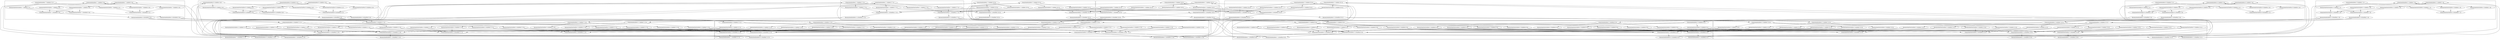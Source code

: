 digraph G {
  "(ConsistentIn(InPort 1 1)(InPort 17 1))";
  "(ConsistentIn(InPort 1 1)(InPort 18 1))";
  "(ConsistentIn(InPort 1 2)(InPort 17 2))";
  "(ConsistentIn(InPort 1 2)(InPort 19 2))";
  "(ConsistentIn(InPort 2 1)(InPort 19 1))";
  "(ConsistentIn(InPort 2 1)(InPort 20 1))";
  "(ConsistentIn(InPort 2 2)(InPort 18 2))";
  "(ConsistentIn(InPort 2 2)(InPort 20 2))";
  "(ConsistentIn(InPort 3 1)(InPort 9 3))";
  "(ConsistentIn(InPort 3 1)(InPort 9 4))";
  "(ConsistentIn(InPort 3 2)(InPort 10 3))";
  "(ConsistentIn(InPort 3 2)(InPort 10 4))";
  "(ConsistentIn(InPort 3 3)(InPort 9 1))";
  "(ConsistentIn(InPort 3 3)(InPort 10 1))";
  "(ConsistentIn(InPort 3 4)(InPort 9 2))";
  "(ConsistentIn(InPort 3 4)(InPort 10 2))";
  "(ConsistentIn(InPort 4 1)(InPort 11 3))";
  "(ConsistentIn(InPort 4 1)(InPort 11 4))";
  "(ConsistentIn(InPort 4 2)(InPort 12 3))";
  "(ConsistentIn(InPort 4 2)(InPort 12 4))";
  "(ConsistentIn(InPort 4 3)(InPort 11 1))";
  "(ConsistentIn(InPort 4 3)(InPort 12 1))";
  "(ConsistentIn(InPort 4 4)(InPort 11 2))";
  "(ConsistentIn(InPort 4 4)(InPort 12 2))";
  "(ConsistentIn(InPort 5 1)(InPort 1 3))";
  "(ConsistentIn(InPort 5 1)(InPort 1 4))";
  "(ConsistentIn(InPort 5 3)(InPort 1 1))";
  "(ConsistentIn(InPort 6 1)(InPort 2 3))";
  "(ConsistentIn(InPort 6 1)(InPort 2 4))";
  "(ConsistentIn(InPort 6 3)(InPort 2 1))";
  "(ConsistentIn(InPort 7 1)(InPort 3 3))";
  "(ConsistentIn(InPort 7 1)(InPort 3 4))";
  "(ConsistentIn(InPort 7 3)(InPort 3 1))";
  "(ConsistentIn(InPort 8 1)(InPort 4 3))";
  "(ConsistentIn(InPort 8 1)(InPort 4 4))";
  "(ConsistentIn(InPort 8 3)(InPort 4 1))";
  "(InconsistentOut(OutPort 1 1)(InPort 17 1))";
  "(InconsistentOut(OutPort 1 1)(InPort 17 2))";
  "(InconsistentOut(OutPort 1 1)(InPort 18 1))";
  "(InconsistentOut(OutPort 1 1)(InPort 19 2))";
  "(InconsistentOut(OutPort 1 2)(InPort 17 1))";
  "(InconsistentOut(OutPort 1 2)(InPort 17 2))";
  "(InconsistentOut(OutPort 1 2)(InPort 18 1))";
  "(InconsistentOut(OutPort 1 2)(InPort 19 2))";
  "(InconsistentOut(OutPort 2 1)(InPort 18 2))";
  "(InconsistentOut(OutPort 2 1)(InPort 19 1))";
  "(InconsistentOut(OutPort 2 1)(InPort 20 1))";
  "(InconsistentOut(OutPort 2 1)(InPort 20 2))";
  "(InconsistentOut(OutPort 2 2)(InPort 18 2))";
  "(InconsistentOut(OutPort 2 2)(InPort 19 1))";
  "(InconsistentOut(OutPort 2 2)(InPort 20 1))";
  "(InconsistentOut(OutPort 2 2)(InPort 20 2))";
  "(InconsistentOut(OutPort 3 1)(InPort 9 1))";
  "(InconsistentOut(OutPort 3 1)(InPort 9 2))";
  "(InconsistentOut(OutPort 3 1)(InPort 9 3))";
  "(InconsistentOut(OutPort 3 1)(InPort 9 4))";
  "(InconsistentOut(OutPort 3 1)(InPort 10 1))";
  "(InconsistentOut(OutPort 3 1)(InPort 10 2))";
  "(InconsistentOut(OutPort 3 1)(InPort 10 3))";
  "(InconsistentOut(OutPort 3 1)(InPort 10 4))";
  "(InconsistentOut(OutPort 3 2)(InPort 9 1))";
  "(InconsistentOut(OutPort 3 2)(InPort 9 2))";
  "(InconsistentOut(OutPort 3 2)(InPort 9 3))";
  "(InconsistentOut(OutPort 3 2)(InPort 9 4))";
  "(InconsistentOut(OutPort 3 2)(InPort 10 1))";
  "(InconsistentOut(OutPort 3 2)(InPort 10 2))";
  "(InconsistentOut(OutPort 3 2)(InPort 10 3))";
  "(InconsistentOut(OutPort 3 2)(InPort 10 4))";
  "(InconsistentOut(OutPort 3 3)(InPort 9 1))";
  "(InconsistentOut(OutPort 3 3)(InPort 9 2))";
  "(InconsistentOut(OutPort 3 3)(InPort 9 3))";
  "(InconsistentOut(OutPort 3 3)(InPort 9 4))";
  "(InconsistentOut(OutPort 3 3)(InPort 10 1))";
  "(InconsistentOut(OutPort 3 3)(InPort 10 2))";
  "(InconsistentOut(OutPort 3 3)(InPort 10 3))";
  "(InconsistentOut(OutPort 3 3)(InPort 10 4))";
  "(InconsistentOut(OutPort 3 4)(InPort 9 1))";
  "(InconsistentOut(OutPort 3 4)(InPort 9 2))";
  "(InconsistentOut(OutPort 3 4)(InPort 9 3))";
  "(InconsistentOut(OutPort 3 4)(InPort 9 4))";
  "(InconsistentOut(OutPort 3 4)(InPort 10 1))";
  "(InconsistentOut(OutPort 3 4)(InPort 10 2))";
  "(InconsistentOut(OutPort 3 4)(InPort 10 3))";
  "(InconsistentOut(OutPort 3 4)(InPort 10 4))";
  "(InconsistentOut(OutPort 4 1)(InPort 11 1))";
  "(InconsistentOut(OutPort 4 1)(InPort 11 2))";
  "(InconsistentOut(OutPort 4 1)(InPort 11 3))";
  "(InconsistentOut(OutPort 4 1)(InPort 11 4))";
  "(InconsistentOut(OutPort 4 1)(InPort 12 1))";
  "(InconsistentOut(OutPort 4 1)(InPort 12 2))";
  "(InconsistentOut(OutPort 4 1)(InPort 12 3))";
  "(InconsistentOut(OutPort 4 1)(InPort 12 4))";
  "(InconsistentOut(OutPort 4 2)(InPort 11 1))";
  "(InconsistentOut(OutPort 4 2)(InPort 11 2))";
  "(InconsistentOut(OutPort 4 2)(InPort 11 3))";
  "(InconsistentOut(OutPort 4 2)(InPort 11 4))";
  "(InconsistentOut(OutPort 4 2)(InPort 12 1))";
  "(InconsistentOut(OutPort 4 2)(InPort 12 2))";
  "(InconsistentOut(OutPort 4 2)(InPort 12 3))";
  "(InconsistentOut(OutPort 4 2)(InPort 12 4))";
  "(InconsistentOut(OutPort 4 3)(InPort 11 1))";
  "(InconsistentOut(OutPort 4 3)(InPort 11 2))";
  "(InconsistentOut(OutPort 4 3)(InPort 11 3))";
  "(InconsistentOut(OutPort 4 3)(InPort 11 4))";
  "(InconsistentOut(OutPort 4 3)(InPort 12 1))";
  "(InconsistentOut(OutPort 4 3)(InPort 12 2))";
  "(InconsistentOut(OutPort 4 3)(InPort 12 3))";
  "(InconsistentOut(OutPort 4 3)(InPort 12 4))";
  "(InconsistentOut(OutPort 4 4)(InPort 11 1))";
  "(InconsistentOut(OutPort 4 4)(InPort 11 2))";
  "(InconsistentOut(OutPort 4 4)(InPort 11 3))";
  "(InconsistentOut(OutPort 4 4)(InPort 11 4))";
  "(InconsistentOut(OutPort 4 4)(InPort 12 1))";
  "(InconsistentOut(OutPort 4 4)(InPort 12 2))";
  "(InconsistentOut(OutPort 4 4)(InPort 12 3))";
  "(InconsistentOut(OutPort 4 4)(InPort 12 4))";
  "(InconsistentOut(OutPort 5 1)(InPort 1 1))";
  "(InconsistentOut(OutPort 5 1)(InPort 1 3))";
  "(InconsistentOut(OutPort 5 1)(InPort 1 4))";
  "(InconsistentOut(OutPort 5 3)(InPort 1 1))";
  "(InconsistentOut(OutPort 5 3)(InPort 1 3))";
  "(InconsistentOut(OutPort 5 3)(InPort 1 4))";
  "(InconsistentOut(OutPort 6 1)(InPort 2 1))";
  "(InconsistentOut(OutPort 6 1)(InPort 2 3))";
  "(InconsistentOut(OutPort 6 1)(InPort 2 4))";
  "(InconsistentOut(OutPort 6 3)(InPort 2 1))";
  "(InconsistentOut(OutPort 6 3)(InPort 2 3))";
  "(InconsistentOut(OutPort 6 3)(InPort 2 4))";
  "(InconsistentOut(OutPort 7 1)(InPort 3 1))";
  "(InconsistentOut(OutPort 7 1)(InPort 3 3))";
  "(InconsistentOut(OutPort 7 1)(InPort 3 4))";
  "(InconsistentOut(OutPort 7 3)(InPort 3 1))";
  "(InconsistentOut(OutPort 7 3)(InPort 3 3))";
  "(InconsistentOut(OutPort 7 3)(InPort 3 4))";
  "(InconsistentOut(OutPort 8 1)(InPort 4 1))";
  "(InconsistentOut(OutPort 8 1)(InPort 4 3))";
  "(InconsistentOut(OutPort 8 1)(InPort 4 4))";
  "(InconsistentOut(OutPort 8 3)(InPort 4 1))";
  "(InconsistentOut(OutPort 8 3)(InPort 4 3))";
  "(InconsistentOut(OutPort 8 3)(InPort 4 4))";
  "(ConsistentOut(OutPort 1 1)(OutPort 17 1))";
  "(ConsistentOut(OutPort 1 1)(OutPort 18 1))";
  "(ConsistentOut(OutPort 1 2)(OutPort 17 2))";
  "(ConsistentOut(OutPort 1 2)(OutPort 19 2))";
  "(ConsistentOut(OutPort 2 1)(OutPort 19 1))";
  "(ConsistentOut(OutPort 2 1)(OutPort 20 1))";
  "(ConsistentOut(OutPort 2 2)(OutPort 18 2))";
  "(ConsistentOut(OutPort 2 2)(OutPort 20 2))";
  "(ConsistentOut(OutPort 3 1)(OutPort 9 3))";
  "(ConsistentOut(OutPort 3 1)(OutPort 9 4))";
  "(ConsistentOut(OutPort 3 2)(OutPort 10 3))";
  "(ConsistentOut(OutPort 3 2)(OutPort 10 4))";
  "(ConsistentOut(OutPort 3 3)(OutPort 9 1))";
  "(ConsistentOut(OutPort 3 3)(OutPort 10 1))";
  "(ConsistentOut(OutPort 3 4)(OutPort 9 2))";
  "(ConsistentOut(OutPort 3 4)(OutPort 10 2))";
  "(ConsistentOut(OutPort 4 1)(OutPort 11 3))";
  "(ConsistentOut(OutPort 4 1)(OutPort 11 4))";
  "(ConsistentOut(OutPort 4 2)(OutPort 12 3))";
  "(ConsistentOut(OutPort 4 2)(OutPort 12 4))";
  "(ConsistentOut(OutPort 4 3)(OutPort 11 1))";
  "(ConsistentOut(OutPort 4 3)(OutPort 12 1))";
  "(ConsistentOut(OutPort 4 4)(OutPort 11 2))";
  "(ConsistentOut(OutPort 4 4)(OutPort 12 2))";
  "(ConsistentOut(OutPort 5 1)(OutPort 1 3))";
  "(ConsistentOut(OutPort 5 1)(OutPort 1 4))";
  "(ConsistentOut(OutPort 5 3)(OutPort 1 1))";
  "(ConsistentOut(OutPort 6 1)(OutPort 2 3))";
  "(ConsistentOut(OutPort 6 1)(OutPort 2 4))";
  "(ConsistentOut(OutPort 6 3)(OutPort 2 1))";
  "(ConsistentOut(OutPort 7 1)(OutPort 3 3))";
  "(ConsistentOut(OutPort 7 1)(OutPort 3 4))";
  "(ConsistentOut(OutPort 7 3)(OutPort 3 1))";
  "(ConsistentOut(OutPort 8 1)(OutPort 4 3))";
  "(ConsistentOut(OutPort 8 1)(OutPort 4 4))";
  "(ConsistentOut(OutPort 8 3)(OutPort 4 1))";
  "(InconsistentIn(InPort 1 1)(OutPort 9 3))";
  "(InconsistentIn(InPort 1 1)(OutPort 9 4))";
  "(InconsistentIn(InPort 1 2)(OutPort 11 3))";
  "(InconsistentIn(InPort 1 2)(OutPort 11 4))";
  "(InconsistentIn(InPort 2 1)(OutPort 10 3))";
  "(InconsistentIn(InPort 2 1)(OutPort 10 4))";
  "(InconsistentIn(InPort 2 2)(OutPort 12 3))";
  "(InconsistentIn(InPort 2 2)(OutPort 12 4))";
  "(InconsistentIn(InPort 3 1)(OutPort 17 1))";
  "(InconsistentIn(InPort 3 1)(OutPort 18 1))";
  "(InconsistentIn(InPort 3 2)(OutPort 19 1))";
  "(InconsistentIn(InPort 3 2)(OutPort 20 1))";
  "(InconsistentIn(InPort 3 3)(OutPort 1 3))";
  "(InconsistentIn(InPort 3 3)(OutPort 1 4))";
  "(InconsistentIn(InPort 3 4)(OutPort 2 3))";
  "(InconsistentIn(InPort 3 4)(OutPort 2 4))";
  "(InconsistentIn(InPort 4 1)(OutPort 17 2))";
  "(InconsistentIn(InPort 4 1)(OutPort 19 2))";
  "(InconsistentIn(InPort 4 2)(OutPort 18 2))";
  "(InconsistentIn(InPort 4 2)(OutPort 20 2))";
  "(InconsistentIn(InPort 4 3)(OutPort 3 3))";
  "(InconsistentIn(InPort 4 3)(OutPort 3 4))";
  "(InconsistentIn(InPort 4 4)(OutPort 4 3))";
  "(InconsistentIn(InPort 4 4)(OutPort 4 4))";
  "(InconsistentIn(InPort 5 1)(OutPort 9 1))";
  "(InconsistentIn(InPort 5 1)(OutPort 10 1))";
  "(InconsistentIn(InPort 6 1)(OutPort 9 2))";
  "(InconsistentIn(InPort 6 1)(OutPort 10 2))";
  "(InconsistentIn(InPort 7 1)(OutPort 11 1))";
  "(InconsistentIn(InPort 7 1)(OutPort 12 1))";
  "(InconsistentIn(InPort 8 1)(OutPort 11 2))";
  "(InconsistentIn(InPort 8 1)(OutPort 12 2))";
  
  subgraph cluster_1 { "(InconsistentIn(InPort 3 3)(OutPort 1 4))";"(InconsistentIn(InPort 3 3)(OutPort 1 3))";"(ConsistentOut(OutPort 5 3)(OutPort 1 1))";"(ConsistentOut(OutPort 5 1)(OutPort 1 4))";"(ConsistentOut(OutPort 5 1)(OutPort 1 3))";"(InconsistentOut(OutPort 5 3)(InPort 1 4))";"(InconsistentOut(OutPort 5 3)(InPort 1 3))";"(InconsistentOut(OutPort 5 3)(InPort 1 1))";"(InconsistentOut(OutPort 5 1)(InPort 1 4))";"(InconsistentOut(OutPort 5 1)(InPort 1 3))";"(InconsistentOut(OutPort 5 1)(InPort 1 1))";"(ConsistentIn(InPort 5 3)(InPort 1 1))";"(ConsistentIn(InPort 5 1)(InPort 1 4))";"(ConsistentIn(InPort 5 1)(InPort 1 3))";
     };
  subgraph cluster_10 { "(InconsistentIn(InPort 6 1)(OutPort 10 2))";"(InconsistentIn(InPort 5 1)(OutPort 10 1))";"(InconsistentIn(InPort 2 1)(OutPort 10 4))";"(InconsistentIn(InPort 2 1)(OutPort 10 3))";"(ConsistentOut(OutPort 3 4)(OutPort 10 2))";"(ConsistentOut(OutPort 3 3)(OutPort 10 1))";"(ConsistentOut(OutPort 3 2)(OutPort 10 4))";"(ConsistentOut(OutPort 3 2)(OutPort 10 3))";"(InconsistentOut(OutPort 3 4)(InPort 10 4))";"(InconsistentOut(OutPort 3 4)(InPort 10 3))";"(InconsistentOut(OutPort 3 4)(InPort 10 2))";"(InconsistentOut(OutPort 3 4)(InPort 10 1))";"(InconsistentOut(OutPort 3 3)(InPort 10 4))";"(InconsistentOut(OutPort 3 3)(InPort 10 3))";"(InconsistentOut(OutPort 3 3)(InPort 10 2))";"(InconsistentOut(OutPort 3 3)(InPort 10 1))";"(InconsistentOut(OutPort 3 2)(InPort 10 4))";"(InconsistentOut(OutPort 3 2)(InPort 10 3))";"(InconsistentOut(OutPort 3 2)(InPort 10 2))";"(InconsistentOut(OutPort 3 2)(InPort 10 1))";"(InconsistentOut(OutPort 3 1)(InPort 10 4))";"(InconsistentOut(OutPort 3 1)(InPort 10 3))";"(InconsistentOut(OutPort 3 1)(InPort 10 2))";"(InconsistentOut(OutPort 3 1)(InPort 10 1))";"(ConsistentIn(InPort 3 4)(InPort 10 2))";"(ConsistentIn(InPort 3 3)(InPort 10 1))";"(ConsistentIn(InPort 3 2)(InPort 10 4))";"(ConsistentIn(InPort 3 2)(InPort 10 3))";
     };
  subgraph cluster_11 { "(InconsistentIn(InPort 8 1)(OutPort 11 2))";"(InconsistentIn(InPort 7 1)(OutPort 11 1))";"(InconsistentIn(InPort 1 2)(OutPort 11 4))";"(InconsistentIn(InPort 1 2)(OutPort 11 3))";"(ConsistentOut(OutPort 4 4)(OutPort 11 2))";"(ConsistentOut(OutPort 4 3)(OutPort 11 1))";"(ConsistentOut(OutPort 4 1)(OutPort 11 4))";"(ConsistentOut(OutPort 4 1)(OutPort 11 3))";"(InconsistentOut(OutPort 4 4)(InPort 11 4))";"(InconsistentOut(OutPort 4 4)(InPort 11 3))";"(InconsistentOut(OutPort 4 4)(InPort 11 2))";"(InconsistentOut(OutPort 4 4)(InPort 11 1))";"(InconsistentOut(OutPort 4 3)(InPort 11 4))";"(InconsistentOut(OutPort 4 3)(InPort 11 3))";"(InconsistentOut(OutPort 4 3)(InPort 11 2))";"(InconsistentOut(OutPort 4 3)(InPort 11 1))";"(InconsistentOut(OutPort 4 2)(InPort 11 4))";"(InconsistentOut(OutPort 4 2)(InPort 11 3))";"(InconsistentOut(OutPort 4 2)(InPort 11 2))";"(InconsistentOut(OutPort 4 2)(InPort 11 1))";"(InconsistentOut(OutPort 4 1)(InPort 11 4))";"(InconsistentOut(OutPort 4 1)(InPort 11 3))";"(InconsistentOut(OutPort 4 1)(InPort 11 2))";"(InconsistentOut(OutPort 4 1)(InPort 11 1))";"(ConsistentIn(InPort 4 4)(InPort 11 2))";"(ConsistentIn(InPort 4 3)(InPort 11 1))";"(ConsistentIn(InPort 4 1)(InPort 11 4))";"(ConsistentIn(InPort 4 1)(InPort 11 3))";
     };
  subgraph cluster_12 { "(InconsistentIn(InPort 8 1)(OutPort 12 2))";"(InconsistentIn(InPort 7 1)(OutPort 12 1))";"(InconsistentIn(InPort 2 2)(OutPort 12 4))";"(InconsistentIn(InPort 2 2)(OutPort 12 3))";"(ConsistentOut(OutPort 4 4)(OutPort 12 2))";"(ConsistentOut(OutPort 4 3)(OutPort 12 1))";"(ConsistentOut(OutPort 4 2)(OutPort 12 4))";"(ConsistentOut(OutPort 4 2)(OutPort 12 3))";"(InconsistentOut(OutPort 4 4)(InPort 12 4))";"(InconsistentOut(OutPort 4 4)(InPort 12 3))";"(InconsistentOut(OutPort 4 4)(InPort 12 2))";"(InconsistentOut(OutPort 4 4)(InPort 12 1))";"(InconsistentOut(OutPort 4 3)(InPort 12 4))";"(InconsistentOut(OutPort 4 3)(InPort 12 3))";"(InconsistentOut(OutPort 4 3)(InPort 12 2))";"(InconsistentOut(OutPort 4 3)(InPort 12 1))";"(InconsistentOut(OutPort 4 2)(InPort 12 4))";"(InconsistentOut(OutPort 4 2)(InPort 12 3))";"(InconsistentOut(OutPort 4 2)(InPort 12 2))";"(InconsistentOut(OutPort 4 2)(InPort 12 1))";"(InconsistentOut(OutPort 4 1)(InPort 12 4))";"(InconsistentOut(OutPort 4 1)(InPort 12 3))";"(InconsistentOut(OutPort 4 1)(InPort 12 2))";"(InconsistentOut(OutPort 4 1)(InPort 12 1))";"(ConsistentIn(InPort 4 4)(InPort 12 2))";"(ConsistentIn(InPort 4 3)(InPort 12 1))";"(ConsistentIn(InPort 4 2)(InPort 12 4))";"(ConsistentIn(InPort 4 2)(InPort 12 3))";
     };
  subgraph cluster_17 { "(InconsistentIn(InPort 4 1)(OutPort 17 2))";"(InconsistentIn(InPort 3 1)(OutPort 17 1))";"(ConsistentOut(OutPort 1 2)(OutPort 17 2))";"(ConsistentOut(OutPort 1 1)(OutPort 17 1))";"(InconsistentOut(OutPort 1 2)(InPort 17 2))";"(InconsistentOut(OutPort 1 2)(InPort 17 1))";"(InconsistentOut(OutPort 1 1)(InPort 17 2))";"(InconsistentOut(OutPort 1 1)(InPort 17 1))";"(ConsistentIn(InPort 1 2)(InPort 17 2))";"(ConsistentIn(InPort 1 1)(InPort 17 1))";
     };
  subgraph cluster_18 { "(InconsistentIn(InPort 4 2)(OutPort 18 2))";"(InconsistentIn(InPort 3 1)(OutPort 18 1))";"(ConsistentOut(OutPort 2 2)(OutPort 18 2))";"(ConsistentOut(OutPort 1 1)(OutPort 18 1))";"(InconsistentOut(OutPort 2 2)(InPort 18 2))";"(InconsistentOut(OutPort 2 1)(InPort 18 2))";"(InconsistentOut(OutPort 1 2)(InPort 18 1))";"(InconsistentOut(OutPort 1 1)(InPort 18 1))";"(ConsistentIn(InPort 2 2)(InPort 18 2))";"(ConsistentIn(InPort 1 1)(InPort 18 1))";
     };
  subgraph cluster_19 { "(InconsistentIn(InPort 4 1)(OutPort 19 2))";"(InconsistentIn(InPort 3 2)(OutPort 19 1))";"(ConsistentOut(OutPort 2 1)(OutPort 19 1))";"(ConsistentOut(OutPort 1 2)(OutPort 19 2))";"(InconsistentOut(OutPort 2 2)(InPort 19 1))";"(InconsistentOut(OutPort 2 1)(InPort 19 1))";"(InconsistentOut(OutPort 1 2)(InPort 19 2))";"(InconsistentOut(OutPort 1 1)(InPort 19 2))";"(ConsistentIn(InPort 2 1)(InPort 19 1))";"(ConsistentIn(InPort 1 2)(InPort 19 2))";
     };
  subgraph cluster_2 { "(InconsistentIn(InPort 3 4)(OutPort 2 4))";"(InconsistentIn(InPort 3 4)(OutPort 2 3))";"(ConsistentOut(OutPort 6 3)(OutPort 2 1))";"(ConsistentOut(OutPort 6 1)(OutPort 2 4))";"(ConsistentOut(OutPort 6 1)(OutPort 2 3))";"(InconsistentOut(OutPort 6 3)(InPort 2 4))";"(InconsistentOut(OutPort 6 3)(InPort 2 3))";"(InconsistentOut(OutPort 6 3)(InPort 2 1))";"(InconsistentOut(OutPort 6 1)(InPort 2 4))";"(InconsistentOut(OutPort 6 1)(InPort 2 3))";"(InconsistentOut(OutPort 6 1)(InPort 2 1))";"(ConsistentIn(InPort 6 3)(InPort 2 1))";"(ConsistentIn(InPort 6 1)(InPort 2 4))";"(ConsistentIn(InPort 6 1)(InPort 2 3))";
     };
  subgraph cluster_20 { "(InconsistentIn(InPort 4 2)(OutPort 20 2))";"(InconsistentIn(InPort 3 2)(OutPort 20 1))";"(ConsistentOut(OutPort 2 2)(OutPort 20 2))";"(ConsistentOut(OutPort 2 1)(OutPort 20 1))";"(InconsistentOut(OutPort 2 2)(InPort 20 2))";"(InconsistentOut(OutPort 2 2)(InPort 20 1))";"(InconsistentOut(OutPort 2 1)(InPort 20 2))";"(InconsistentOut(OutPort 2 1)(InPort 20 1))";"(ConsistentIn(InPort 2 2)(InPort 20 2))";"(ConsistentIn(InPort 2 1)(InPort 20 1))";
     };
  subgraph cluster_3 { "(InconsistentIn(InPort 4 3)(OutPort 3 4))";"(InconsistentIn(InPort 4 3)(OutPort 3 3))";"(ConsistentOut(OutPort 7 3)(OutPort 3 1))";"(ConsistentOut(OutPort 7 1)(OutPort 3 4))";"(ConsistentOut(OutPort 7 1)(OutPort 3 3))";"(InconsistentOut(OutPort 7 3)(InPort 3 4))";"(InconsistentOut(OutPort 7 3)(InPort 3 3))";"(InconsistentOut(OutPort 7 3)(InPort 3 1))";"(InconsistentOut(OutPort 7 1)(InPort 3 4))";"(InconsistentOut(OutPort 7 1)(InPort 3 3))";"(InconsistentOut(OutPort 7 1)(InPort 3 1))";"(ConsistentIn(InPort 7 3)(InPort 3 1))";"(ConsistentIn(InPort 7 1)(InPort 3 4))";"(ConsistentIn(InPort 7 1)(InPort 3 3))";
     };
  subgraph cluster_4 { "(InconsistentIn(InPort 4 4)(OutPort 4 4))";"(InconsistentIn(InPort 4 4)(OutPort 4 3))";"(ConsistentOut(OutPort 8 3)(OutPort 4 1))";"(ConsistentOut(OutPort 8 1)(OutPort 4 4))";"(ConsistentOut(OutPort 8 1)(OutPort 4 3))";"(InconsistentOut(OutPort 8 3)(InPort 4 4))";"(InconsistentOut(OutPort 8 3)(InPort 4 3))";"(InconsistentOut(OutPort 8 3)(InPort 4 1))";"(InconsistentOut(OutPort 8 1)(InPort 4 4))";"(InconsistentOut(OutPort 8 1)(InPort 4 3))";"(InconsistentOut(OutPort 8 1)(InPort 4 1))";"(ConsistentIn(InPort 8 3)(InPort 4 1))";"(ConsistentIn(InPort 8 1)(InPort 4 4))";"(ConsistentIn(InPort 8 1)(InPort 4 3))";
     };
  subgraph cluster_9 { "(InconsistentIn(InPort 6 1)(OutPort 9 2))";"(InconsistentIn(InPort 5 1)(OutPort 9 1))";"(InconsistentIn(InPort 1 1)(OutPort 9 4))";"(InconsistentIn(InPort 1 1)(OutPort 9 3))";"(ConsistentOut(OutPort 3 4)(OutPort 9 2))";"(ConsistentOut(OutPort 3 3)(OutPort 9 1))";"(ConsistentOut(OutPort 3 1)(OutPort 9 4))";"(ConsistentOut(OutPort 3 1)(OutPort 9 3))";"(InconsistentOut(OutPort 3 4)(InPort 9 4))";"(InconsistentOut(OutPort 3 4)(InPort 9 3))";"(InconsistentOut(OutPort 3 4)(InPort 9 2))";"(InconsistentOut(OutPort 3 4)(InPort 9 1))";"(InconsistentOut(OutPort 3 3)(InPort 9 4))";"(InconsistentOut(OutPort 3 3)(InPort 9 3))";"(InconsistentOut(OutPort 3 3)(InPort 9 2))";"(InconsistentOut(OutPort 3 3)(InPort 9 1))";"(InconsistentOut(OutPort 3 2)(InPort 9 4))";"(InconsistentOut(OutPort 3 2)(InPort 9 3))";"(InconsistentOut(OutPort 3 2)(InPort 9 2))";"(InconsistentOut(OutPort 3 2)(InPort 9 1))";"(InconsistentOut(OutPort 3 1)(InPort 9 4))";"(InconsistentOut(OutPort 3 1)(InPort 9 3))";"(InconsistentOut(OutPort 3 1)(InPort 9 2))";"(InconsistentOut(OutPort 3 1)(InPort 9 1))";"(ConsistentIn(InPort 3 4)(InPort 9 2))";"(ConsistentIn(InPort 3 3)(InPort 9 1))";"(ConsistentIn(InPort 3 1)(InPort 9 4))";"(ConsistentIn(InPort 3 1)(InPort 9 3))";
     };
  
  "(ConsistentIn(InPort 1 1)(InPort 17 1))" -> "(InconsistentOut(OutPort 1 1)(InPort 17 1))";
  "(ConsistentIn(InPort 1 1)(InPort 17 1))" -> "(InconsistentOut(OutPort 1 2)(InPort 17 1))";
  "(ConsistentIn(InPort 1 1)(InPort 18 1))" -> "(InconsistentOut(OutPort 1 1)(InPort 18 1))";
  "(ConsistentIn(InPort 1 1)(InPort 18 1))" -> "(InconsistentOut(OutPort 1 2)(InPort 18 1))";
  "(ConsistentIn(InPort 1 2)(InPort 17 2))" -> "(InconsistentOut(OutPort 1 1)(InPort 17 2))";
  "(ConsistentIn(InPort 1 2)(InPort 17 2))" -> "(InconsistentOut(OutPort 1 2)(InPort 17 2))";
  "(ConsistentIn(InPort 1 2)(InPort 19 2))" -> "(InconsistentOut(OutPort 1 1)(InPort 19 2))";
  "(ConsistentIn(InPort 1 2)(InPort 19 2))" -> "(InconsistentOut(OutPort 1 2)(InPort 19 2))";
  "(ConsistentIn(InPort 2 1)(InPort 19 1))" -> "(InconsistentOut(OutPort 2 1)(InPort 19 1))";
  "(ConsistentIn(InPort 2 1)(InPort 19 1))" -> "(InconsistentOut(OutPort 2 2)(InPort 19 1))";
  "(ConsistentIn(InPort 2 1)(InPort 20 1))" -> "(InconsistentOut(OutPort 2 1)(InPort 20 1))";
  "(ConsistentIn(InPort 2 1)(InPort 20 1))" -> "(InconsistentOut(OutPort 2 2)(InPort 20 1))";
  "(ConsistentIn(InPort 2 2)(InPort 18 2))" -> "(InconsistentOut(OutPort 2 1)(InPort 18 2))";
  "(ConsistentIn(InPort 2 2)(InPort 18 2))" -> "(InconsistentOut(OutPort 2 2)(InPort 18 2))";
  "(ConsistentIn(InPort 2 2)(InPort 20 2))" -> "(InconsistentOut(OutPort 2 1)(InPort 20 2))";
  "(ConsistentIn(InPort 2 2)(InPort 20 2))" -> "(InconsistentOut(OutPort 2 2)(InPort 20 2))";
  "(ConsistentIn(InPort 3 1)(InPort 9 3))" -> "(InconsistentOut(OutPort 3 1)(InPort 9 3))";
  "(ConsistentIn(InPort 3 1)(InPort 9 3))" -> "(InconsistentOut(OutPort 3 2)(InPort 9 3))";
  "(ConsistentIn(InPort 3 1)(InPort 9 3))" -> "(InconsistentOut(OutPort 3 3)(InPort 9 3))";
  "(ConsistentIn(InPort 3 1)(InPort 9 3))" -> "(InconsistentOut(OutPort 3 4)(InPort 9 3))";
  "(ConsistentIn(InPort 3 1)(InPort 9 4))" -> "(InconsistentOut(OutPort 3 1)(InPort 9 4))";
  "(ConsistentIn(InPort 3 1)(InPort 9 4))" -> "(InconsistentOut(OutPort 3 2)(InPort 9 4))";
  "(ConsistentIn(InPort 3 1)(InPort 9 4))" -> "(InconsistentOut(OutPort 3 3)(InPort 9 4))";
  "(ConsistentIn(InPort 3 1)(InPort 9 4))" -> "(InconsistentOut(OutPort 3 4)(InPort 9 4))";
  "(ConsistentIn(InPort 3 2)(InPort 10 3))" -> "(InconsistentOut(OutPort 3 1)(InPort 10 3))";
  "(ConsistentIn(InPort 3 2)(InPort 10 3))" -> "(InconsistentOut(OutPort 3 2)(InPort 10 3))";
  "(ConsistentIn(InPort 3 2)(InPort 10 3))" -> "(InconsistentOut(OutPort 3 3)(InPort 10 3))";
  "(ConsistentIn(InPort 3 2)(InPort 10 3))" -> "(InconsistentOut(OutPort 3 4)(InPort 10 3))";
  "(ConsistentIn(InPort 3 2)(InPort 10 4))" -> "(InconsistentOut(OutPort 3 1)(InPort 10 4))";
  "(ConsistentIn(InPort 3 2)(InPort 10 4))" -> "(InconsistentOut(OutPort 3 2)(InPort 10 4))";
  "(ConsistentIn(InPort 3 2)(InPort 10 4))" -> "(InconsistentOut(OutPort 3 3)(InPort 10 4))";
  "(ConsistentIn(InPort 3 2)(InPort 10 4))" -> "(InconsistentOut(OutPort 3 4)(InPort 10 4))";
  "(ConsistentIn(InPort 3 3)(InPort 9 1))" -> "(InconsistentOut(OutPort 3 1)(InPort 9 1))";
  "(ConsistentIn(InPort 3 3)(InPort 9 1))" -> "(InconsistentOut(OutPort 3 2)(InPort 9 1))";
  "(ConsistentIn(InPort 3 3)(InPort 9 1))" -> "(InconsistentOut(OutPort 3 3)(InPort 9 1))";
  "(ConsistentIn(InPort 3 3)(InPort 9 1))" -> "(InconsistentOut(OutPort 3 4)(InPort 9 1))";
  "(ConsistentIn(InPort 3 3)(InPort 10 1))" -> "(InconsistentOut(OutPort 3 1)(InPort 10 1))";
  "(ConsistentIn(InPort 3 3)(InPort 10 1))" -> "(InconsistentOut(OutPort 3 2)(InPort 10 1))";
  "(ConsistentIn(InPort 3 3)(InPort 10 1))" -> "(InconsistentOut(OutPort 3 3)(InPort 10 1))";
  "(ConsistentIn(InPort 3 3)(InPort 10 1))" -> "(InconsistentOut(OutPort 3 4)(InPort 10 1))";
  "(ConsistentIn(InPort 3 4)(InPort 9 2))" -> "(InconsistentOut(OutPort 3 1)(InPort 9 2))";
  "(ConsistentIn(InPort 3 4)(InPort 9 2))" -> "(InconsistentOut(OutPort 3 2)(InPort 9 2))";
  "(ConsistentIn(InPort 3 4)(InPort 9 2))" -> "(InconsistentOut(OutPort 3 3)(InPort 9 2))";
  "(ConsistentIn(InPort 3 4)(InPort 9 2))" -> "(InconsistentOut(OutPort 3 4)(InPort 9 2))";
  "(ConsistentIn(InPort 3 4)(InPort 10 2))" -> "(InconsistentOut(OutPort 3 1)(InPort 10 2))";
  "(ConsistentIn(InPort 3 4)(InPort 10 2))" -> "(InconsistentOut(OutPort 3 2)(InPort 10 2))";
  "(ConsistentIn(InPort 3 4)(InPort 10 2))" -> "(InconsistentOut(OutPort 3 3)(InPort 10 2))";
  "(ConsistentIn(InPort 3 4)(InPort 10 2))" -> "(InconsistentOut(OutPort 3 4)(InPort 10 2))";
  "(ConsistentIn(InPort 4 1)(InPort 11 3))" -> "(InconsistentOut(OutPort 4 1)(InPort 11 3))";
  "(ConsistentIn(InPort 4 1)(InPort 11 3))" -> "(InconsistentOut(OutPort 4 2)(InPort 11 3))";
  "(ConsistentIn(InPort 4 1)(InPort 11 3))" -> "(InconsistentOut(OutPort 4 3)(InPort 11 3))";
  "(ConsistentIn(InPort 4 1)(InPort 11 3))" -> "(InconsistentOut(OutPort 4 4)(InPort 11 3))";
  "(ConsistentIn(InPort 4 1)(InPort 11 4))" -> "(InconsistentOut(OutPort 4 1)(InPort 11 4))";
  "(ConsistentIn(InPort 4 1)(InPort 11 4))" -> "(InconsistentOut(OutPort 4 2)(InPort 11 4))";
  "(ConsistentIn(InPort 4 1)(InPort 11 4))" -> "(InconsistentOut(OutPort 4 3)(InPort 11 4))";
  "(ConsistentIn(InPort 4 1)(InPort 11 4))" -> "(InconsistentOut(OutPort 4 4)(InPort 11 4))";
  "(ConsistentIn(InPort 4 2)(InPort 12 3))" -> "(InconsistentOut(OutPort 4 1)(InPort 12 3))";
  "(ConsistentIn(InPort 4 2)(InPort 12 3))" -> "(InconsistentOut(OutPort 4 2)(InPort 12 3))";
  "(ConsistentIn(InPort 4 2)(InPort 12 3))" -> "(InconsistentOut(OutPort 4 3)(InPort 12 3))";
  "(ConsistentIn(InPort 4 2)(InPort 12 3))" -> "(InconsistentOut(OutPort 4 4)(InPort 12 3))";
  "(ConsistentIn(InPort 4 2)(InPort 12 4))" -> "(InconsistentOut(OutPort 4 1)(InPort 12 4))";
  "(ConsistentIn(InPort 4 2)(InPort 12 4))" -> "(InconsistentOut(OutPort 4 2)(InPort 12 4))";
  "(ConsistentIn(InPort 4 2)(InPort 12 4))" -> "(InconsistentOut(OutPort 4 3)(InPort 12 4))";
  "(ConsistentIn(InPort 4 2)(InPort 12 4))" -> "(InconsistentOut(OutPort 4 4)(InPort 12 4))";
  "(ConsistentIn(InPort 4 3)(InPort 11 1))" -> "(InconsistentOut(OutPort 4 1)(InPort 11 1))";
  "(ConsistentIn(InPort 4 3)(InPort 11 1))" -> "(InconsistentOut(OutPort 4 2)(InPort 11 1))";
  "(ConsistentIn(InPort 4 3)(InPort 11 1))" -> "(InconsistentOut(OutPort 4 3)(InPort 11 1))";
  "(ConsistentIn(InPort 4 3)(InPort 11 1))" -> "(InconsistentOut(OutPort 4 4)(InPort 11 1))";
  "(ConsistentIn(InPort 4 3)(InPort 12 1))" -> "(InconsistentOut(OutPort 4 1)(InPort 12 1))";
  "(ConsistentIn(InPort 4 3)(InPort 12 1))" -> "(InconsistentOut(OutPort 4 2)(InPort 12 1))";
  "(ConsistentIn(InPort 4 3)(InPort 12 1))" -> "(InconsistentOut(OutPort 4 3)(InPort 12 1))";
  "(ConsistentIn(InPort 4 3)(InPort 12 1))" -> "(InconsistentOut(OutPort 4 4)(InPort 12 1))";
  "(ConsistentIn(InPort 4 4)(InPort 11 2))" -> "(InconsistentOut(OutPort 4 1)(InPort 11 2))";
  "(ConsistentIn(InPort 4 4)(InPort 11 2))" -> "(InconsistentOut(OutPort 4 2)(InPort 11 2))";
  "(ConsistentIn(InPort 4 4)(InPort 11 2))" -> "(InconsistentOut(OutPort 4 3)(InPort 11 2))";
  "(ConsistentIn(InPort 4 4)(InPort 11 2))" -> "(InconsistentOut(OutPort 4 4)(InPort 11 2))";
  "(ConsistentIn(InPort 4 4)(InPort 12 2))" -> "(InconsistentOut(OutPort 4 1)(InPort 12 2))";
  "(ConsistentIn(InPort 4 4)(InPort 12 2))" -> "(InconsistentOut(OutPort 4 2)(InPort 12 2))";
  "(ConsistentIn(InPort 4 4)(InPort 12 2))" -> "(InconsistentOut(OutPort 4 3)(InPort 12 2))";
  "(ConsistentIn(InPort 4 4)(InPort 12 2))" -> "(InconsistentOut(OutPort 4 4)(InPort 12 2))";
  "(ConsistentIn(InPort 5 1)(InPort 1 3))" -> "(InconsistentOut(OutPort 5 1)(InPort 1 3))";
  "(ConsistentIn(InPort 5 1)(InPort 1 3))" -> "(InconsistentOut(OutPort 5 3)(InPort 1 3))";
  "(ConsistentIn(InPort 5 1)(InPort 1 4))" -> "(InconsistentOut(OutPort 5 1)(InPort 1 4))";
  "(ConsistentIn(InPort 5 1)(InPort 1 4))" -> "(InconsistentOut(OutPort 5 3)(InPort 1 4))";
  "(ConsistentIn(InPort 5 3)(InPort 1 1))" -> "(InconsistentOut(OutPort 5 1)(InPort 1 1))";
  "(ConsistentIn(InPort 5 3)(InPort 1 1))" -> "(InconsistentOut(OutPort 5 3)(InPort 1 1))";
  "(ConsistentIn(InPort 6 1)(InPort 2 3))" -> "(InconsistentOut(OutPort 6 1)(InPort 2 3))";
  "(ConsistentIn(InPort 6 1)(InPort 2 3))" -> "(InconsistentOut(OutPort 6 3)(InPort 2 3))";
  "(ConsistentIn(InPort 6 1)(InPort 2 4))" -> "(InconsistentOut(OutPort 6 1)(InPort 2 4))";
  "(ConsistentIn(InPort 6 1)(InPort 2 4))" -> "(InconsistentOut(OutPort 6 3)(InPort 2 4))";
  "(ConsistentIn(InPort 6 3)(InPort 2 1))" -> "(InconsistentOut(OutPort 6 1)(InPort 2 1))";
  "(ConsistentIn(InPort 6 3)(InPort 2 1))" -> "(InconsistentOut(OutPort 6 3)(InPort 2 1))";
  "(ConsistentIn(InPort 7 1)(InPort 3 3))" -> "(InconsistentOut(OutPort 7 1)(InPort 3 3))";
  "(ConsistentIn(InPort 7 1)(InPort 3 3))" -> "(InconsistentOut(OutPort 7 3)(InPort 3 3))";
  "(ConsistentIn(InPort 7 1)(InPort 3 4))" -> "(InconsistentOut(OutPort 7 1)(InPort 3 4))";
  "(ConsistentIn(InPort 7 1)(InPort 3 4))" -> "(InconsistentOut(OutPort 7 3)(InPort 3 4))";
  "(ConsistentIn(InPort 7 3)(InPort 3 1))" -> "(InconsistentOut(OutPort 7 1)(InPort 3 1))";
  "(ConsistentIn(InPort 7 3)(InPort 3 1))" -> "(InconsistentOut(OutPort 7 3)(InPort 3 1))";
  "(ConsistentIn(InPort 8 1)(InPort 4 3))" -> "(InconsistentOut(OutPort 8 1)(InPort 4 3))";
  "(ConsistentIn(InPort 8 1)(InPort 4 3))" -> "(InconsistentOut(OutPort 8 3)(InPort 4 3))";
  "(ConsistentIn(InPort 8 1)(InPort 4 4))" -> "(InconsistentOut(OutPort 8 1)(InPort 4 4))";
  "(ConsistentIn(InPort 8 1)(InPort 4 4))" -> "(InconsistentOut(OutPort 8 3)(InPort 4 4))";
  "(ConsistentIn(InPort 8 3)(InPort 4 1))" -> "(InconsistentOut(OutPort 8 1)(InPort 4 1))";
  "(ConsistentIn(InPort 8 3)(InPort 4 1))" -> "(InconsistentOut(OutPort 8 3)(InPort 4 1))";
  "(InconsistentOut(OutPort 1 1)(InPort 17 1))" -> "(ConsistentOut(OutPort 1 1)(OutPort 17 1))";
  "(InconsistentOut(OutPort 1 1)(InPort 17 1))" -> "(ConsistentOut(OutPort 1 1)(OutPort 18 1))";
  "(InconsistentOut(OutPort 1 1)(InPort 17 2))" -> "(ConsistentOut(OutPort 1 1)(OutPort 17 1))";
  "(InconsistentOut(OutPort 1 1)(InPort 17 2))" -> "(ConsistentOut(OutPort 1 1)(OutPort 18 1))";
  "(InconsistentOut(OutPort 1 1)(InPort 18 1))" -> "(ConsistentOut(OutPort 1 1)(OutPort 17 1))";
  "(InconsistentOut(OutPort 1 1)(InPort 18 1))" -> "(ConsistentOut(OutPort 1 1)(OutPort 18 1))";
  "(InconsistentOut(OutPort 1 1)(InPort 19 2))" -> "(ConsistentOut(OutPort 1 1)(OutPort 17 1))";
  "(InconsistentOut(OutPort 1 1)(InPort 19 2))" -> "(ConsistentOut(OutPort 1 1)(OutPort 18 1))";
  "(InconsistentOut(OutPort 1 2)(InPort 17 1))" -> "(ConsistentOut(OutPort 1 2)(OutPort 17 2))";
  "(InconsistentOut(OutPort 1 2)(InPort 17 1))" -> "(ConsistentOut(OutPort 1 2)(OutPort 19 2))";
  "(InconsistentOut(OutPort 1 2)(InPort 17 2))" -> "(ConsistentOut(OutPort 1 2)(OutPort 17 2))";
  "(InconsistentOut(OutPort 1 2)(InPort 17 2))" -> "(ConsistentOut(OutPort 1 2)(OutPort 19 2))";
  "(InconsistentOut(OutPort 1 2)(InPort 18 1))" -> "(ConsistentOut(OutPort 1 2)(OutPort 17 2))";
  "(InconsistentOut(OutPort 1 2)(InPort 18 1))" -> "(ConsistentOut(OutPort 1 2)(OutPort 19 2))";
  "(InconsistentOut(OutPort 1 2)(InPort 19 2))" -> "(ConsistentOut(OutPort 1 2)(OutPort 17 2))";
  "(InconsistentOut(OutPort 1 2)(InPort 19 2))" -> "(ConsistentOut(OutPort 1 2)(OutPort 19 2))";
  "(InconsistentOut(OutPort 2 1)(InPort 18 2))" -> "(ConsistentOut(OutPort 2 1)(OutPort 19 1))";
  "(InconsistentOut(OutPort 2 1)(InPort 18 2))" -> "(ConsistentOut(OutPort 2 1)(OutPort 20 1))";
  "(InconsistentOut(OutPort 2 1)(InPort 19 1))" -> "(ConsistentOut(OutPort 2 1)(OutPort 19 1))";
  "(InconsistentOut(OutPort 2 1)(InPort 19 1))" -> "(ConsistentOut(OutPort 2 1)(OutPort 20 1))";
  "(InconsistentOut(OutPort 2 1)(InPort 20 1))" -> "(ConsistentOut(OutPort 2 1)(OutPort 19 1))";
  "(InconsistentOut(OutPort 2 1)(InPort 20 1))" -> "(ConsistentOut(OutPort 2 1)(OutPort 20 1))";
  "(InconsistentOut(OutPort 2 1)(InPort 20 2))" -> "(ConsistentOut(OutPort 2 1)(OutPort 19 1))";
  "(InconsistentOut(OutPort 2 1)(InPort 20 2))" -> "(ConsistentOut(OutPort 2 1)(OutPort 20 1))";
  "(InconsistentOut(OutPort 2 2)(InPort 18 2))" -> "(ConsistentOut(OutPort 2 2)(OutPort 18 2))";
  "(InconsistentOut(OutPort 2 2)(InPort 18 2))" -> "(ConsistentOut(OutPort 2 2)(OutPort 20 2))";
  "(InconsistentOut(OutPort 2 2)(InPort 19 1))" -> "(ConsistentOut(OutPort 2 2)(OutPort 18 2))";
  "(InconsistentOut(OutPort 2 2)(InPort 19 1))" -> "(ConsistentOut(OutPort 2 2)(OutPort 20 2))";
  "(InconsistentOut(OutPort 2 2)(InPort 20 1))" -> "(ConsistentOut(OutPort 2 2)(OutPort 18 2))";
  "(InconsistentOut(OutPort 2 2)(InPort 20 1))" -> "(ConsistentOut(OutPort 2 2)(OutPort 20 2))";
  "(InconsistentOut(OutPort 2 2)(InPort 20 2))" -> "(ConsistentOut(OutPort 2 2)(OutPort 18 2))";
  "(InconsistentOut(OutPort 2 2)(InPort 20 2))" -> "(ConsistentOut(OutPort 2 2)(OutPort 20 2))";
  "(InconsistentOut(OutPort 3 1)(InPort 9 1))" -> "(ConsistentOut(OutPort 3 1)(OutPort 9 3))";
  "(InconsistentOut(OutPort 3 1)(InPort 9 1))" -> "(ConsistentOut(OutPort 3 1)(OutPort 9 4))";
  "(InconsistentOut(OutPort 3 1)(InPort 9 2))" -> "(ConsistentOut(OutPort 3 1)(OutPort 9 3))";
  "(InconsistentOut(OutPort 3 1)(InPort 9 2))" -> "(ConsistentOut(OutPort 3 1)(OutPort 9 4))";
  "(InconsistentOut(OutPort 3 1)(InPort 9 3))" -> "(ConsistentOut(OutPort 3 1)(OutPort 9 3))";
  "(InconsistentOut(OutPort 3 1)(InPort 9 3))" -> "(ConsistentOut(OutPort 3 1)(OutPort 9 4))";
  "(InconsistentOut(OutPort 3 1)(InPort 9 4))" -> "(ConsistentOut(OutPort 3 1)(OutPort 9 3))";
  "(InconsistentOut(OutPort 3 1)(InPort 9 4))" -> "(ConsistentOut(OutPort 3 1)(OutPort 9 4))";
  "(InconsistentOut(OutPort 3 1)(InPort 10 1))" -> "(ConsistentOut(OutPort 3 1)(OutPort 9 3))";
  "(InconsistentOut(OutPort 3 1)(InPort 10 1))" -> "(ConsistentOut(OutPort 3 1)(OutPort 9 4))";
  "(InconsistentOut(OutPort 3 1)(InPort 10 2))" -> "(ConsistentOut(OutPort 3 1)(OutPort 9 3))";
  "(InconsistentOut(OutPort 3 1)(InPort 10 2))" -> "(ConsistentOut(OutPort 3 1)(OutPort 9 4))";
  "(InconsistentOut(OutPort 3 1)(InPort 10 3))" -> "(ConsistentOut(OutPort 3 1)(OutPort 9 3))";
  "(InconsistentOut(OutPort 3 1)(InPort 10 3))" -> "(ConsistentOut(OutPort 3 1)(OutPort 9 4))";
  "(InconsistentOut(OutPort 3 1)(InPort 10 4))" -> "(ConsistentOut(OutPort 3 1)(OutPort 9 3))";
  "(InconsistentOut(OutPort 3 1)(InPort 10 4))" -> "(ConsistentOut(OutPort 3 1)(OutPort 9 4))";
  "(InconsistentOut(OutPort 3 2)(InPort 9 1))" -> "(ConsistentOut(OutPort 3 2)(OutPort 10 3))";
  "(InconsistentOut(OutPort 3 2)(InPort 9 1))" -> "(ConsistentOut(OutPort 3 2)(OutPort 10 4))";
  "(InconsistentOut(OutPort 3 2)(InPort 9 2))" -> "(ConsistentOut(OutPort 3 2)(OutPort 10 3))";
  "(InconsistentOut(OutPort 3 2)(InPort 9 2))" -> "(ConsistentOut(OutPort 3 2)(OutPort 10 4))";
  "(InconsistentOut(OutPort 3 2)(InPort 9 3))" -> "(ConsistentOut(OutPort 3 2)(OutPort 10 3))";
  "(InconsistentOut(OutPort 3 2)(InPort 9 3))" -> "(ConsistentOut(OutPort 3 2)(OutPort 10 4))";
  "(InconsistentOut(OutPort 3 2)(InPort 9 4))" -> "(ConsistentOut(OutPort 3 2)(OutPort 10 3))";
  "(InconsistentOut(OutPort 3 2)(InPort 9 4))" -> "(ConsistentOut(OutPort 3 2)(OutPort 10 4))";
  "(InconsistentOut(OutPort 3 2)(InPort 10 1))" -> "(ConsistentOut(OutPort 3 2)(OutPort 10 3))";
  "(InconsistentOut(OutPort 3 2)(InPort 10 1))" -> "(ConsistentOut(OutPort 3 2)(OutPort 10 4))";
  "(InconsistentOut(OutPort 3 2)(InPort 10 2))" -> "(ConsistentOut(OutPort 3 2)(OutPort 10 3))";
  "(InconsistentOut(OutPort 3 2)(InPort 10 2))" -> "(ConsistentOut(OutPort 3 2)(OutPort 10 4))";
  "(InconsistentOut(OutPort 3 2)(InPort 10 3))" -> "(ConsistentOut(OutPort 3 2)(OutPort 10 3))";
  "(InconsistentOut(OutPort 3 2)(InPort 10 3))" -> "(ConsistentOut(OutPort 3 2)(OutPort 10 4))";
  "(InconsistentOut(OutPort 3 2)(InPort 10 4))" -> "(ConsistentOut(OutPort 3 2)(OutPort 10 3))";
  "(InconsistentOut(OutPort 3 2)(InPort 10 4))" -> "(ConsistentOut(OutPort 3 2)(OutPort 10 4))";
  "(InconsistentOut(OutPort 3 3)(InPort 9 1))" -> "(ConsistentOut(OutPort 3 3)(OutPort 9 1))";
  "(InconsistentOut(OutPort 3 3)(InPort 9 1))" -> "(ConsistentOut(OutPort 3 3)(OutPort 10 1))";
  "(InconsistentOut(OutPort 3 3)(InPort 9 2))" -> "(ConsistentOut(OutPort 3 3)(OutPort 9 1))";
  "(InconsistentOut(OutPort 3 3)(InPort 9 2))" -> "(ConsistentOut(OutPort 3 3)(OutPort 10 1))";
  "(InconsistentOut(OutPort 3 3)(InPort 9 3))" -> "(ConsistentOut(OutPort 3 3)(OutPort 9 1))";
  "(InconsistentOut(OutPort 3 3)(InPort 9 3))" -> "(ConsistentOut(OutPort 3 3)(OutPort 10 1))";
  "(InconsistentOut(OutPort 3 3)(InPort 9 4))" -> "(ConsistentOut(OutPort 3 3)(OutPort 9 1))";
  "(InconsistentOut(OutPort 3 3)(InPort 9 4))" -> "(ConsistentOut(OutPort 3 3)(OutPort 10 1))";
  "(InconsistentOut(OutPort 3 3)(InPort 10 1))" -> "(ConsistentOut(OutPort 3 3)(OutPort 9 1))";
  "(InconsistentOut(OutPort 3 3)(InPort 10 1))" -> "(ConsistentOut(OutPort 3 3)(OutPort 10 1))";
  "(InconsistentOut(OutPort 3 3)(InPort 10 2))" -> "(ConsistentOut(OutPort 3 3)(OutPort 9 1))";
  "(InconsistentOut(OutPort 3 3)(InPort 10 2))" -> "(ConsistentOut(OutPort 3 3)(OutPort 10 1))";
  "(InconsistentOut(OutPort 3 3)(InPort 10 3))" -> "(ConsistentOut(OutPort 3 3)(OutPort 9 1))";
  "(InconsistentOut(OutPort 3 3)(InPort 10 3))" -> "(ConsistentOut(OutPort 3 3)(OutPort 10 1))";
  "(InconsistentOut(OutPort 3 3)(InPort 10 4))" -> "(ConsistentOut(OutPort 3 3)(OutPort 9 1))";
  "(InconsistentOut(OutPort 3 3)(InPort 10 4))" -> "(ConsistentOut(OutPort 3 3)(OutPort 10 1))";
  "(InconsistentOut(OutPort 3 4)(InPort 9 1))" -> "(ConsistentOut(OutPort 3 4)(OutPort 9 2))";
  "(InconsistentOut(OutPort 3 4)(InPort 9 1))" -> "(ConsistentOut(OutPort 3 4)(OutPort 10 2))";
  "(InconsistentOut(OutPort 3 4)(InPort 9 2))" -> "(ConsistentOut(OutPort 3 4)(OutPort 9 2))";
  "(InconsistentOut(OutPort 3 4)(InPort 9 2))" -> "(ConsistentOut(OutPort 3 4)(OutPort 10 2))";
  "(InconsistentOut(OutPort 3 4)(InPort 9 3))" -> "(ConsistentOut(OutPort 3 4)(OutPort 9 2))";
  "(InconsistentOut(OutPort 3 4)(InPort 9 3))" -> "(ConsistentOut(OutPort 3 4)(OutPort 10 2))";
  "(InconsistentOut(OutPort 3 4)(InPort 9 4))" -> "(ConsistentOut(OutPort 3 4)(OutPort 9 2))";
  "(InconsistentOut(OutPort 3 4)(InPort 9 4))" -> "(ConsistentOut(OutPort 3 4)(OutPort 10 2))";
  "(InconsistentOut(OutPort 3 4)(InPort 10 1))" -> "(ConsistentOut(OutPort 3 4)(OutPort 9 2))";
  "(InconsistentOut(OutPort 3 4)(InPort 10 1))" -> "(ConsistentOut(OutPort 3 4)(OutPort 10 2))";
  "(InconsistentOut(OutPort 3 4)(InPort 10 2))" -> "(ConsistentOut(OutPort 3 4)(OutPort 9 2))";
  "(InconsistentOut(OutPort 3 4)(InPort 10 2))" -> "(ConsistentOut(OutPort 3 4)(OutPort 10 2))";
  "(InconsistentOut(OutPort 3 4)(InPort 10 3))" -> "(ConsistentOut(OutPort 3 4)(OutPort 9 2))";
  "(InconsistentOut(OutPort 3 4)(InPort 10 3))" -> "(ConsistentOut(OutPort 3 4)(OutPort 10 2))";
  "(InconsistentOut(OutPort 3 4)(InPort 10 4))" -> "(ConsistentOut(OutPort 3 4)(OutPort 9 2))";
  "(InconsistentOut(OutPort 3 4)(InPort 10 4))" -> "(ConsistentOut(OutPort 3 4)(OutPort 10 2))";
  "(InconsistentOut(OutPort 4 1)(InPort 11 1))" -> "(ConsistentOut(OutPort 4 1)(OutPort 11 3))";
  "(InconsistentOut(OutPort 4 1)(InPort 11 1))" -> "(ConsistentOut(OutPort 4 1)(OutPort 11 4))";
  "(InconsistentOut(OutPort 4 1)(InPort 11 2))" -> "(ConsistentOut(OutPort 4 1)(OutPort 11 3))";
  "(InconsistentOut(OutPort 4 1)(InPort 11 2))" -> "(ConsistentOut(OutPort 4 1)(OutPort 11 4))";
  "(InconsistentOut(OutPort 4 1)(InPort 11 3))" -> "(ConsistentOut(OutPort 4 1)(OutPort 11 3))";
  "(InconsistentOut(OutPort 4 1)(InPort 11 3))" -> "(ConsistentOut(OutPort 4 1)(OutPort 11 4))";
  "(InconsistentOut(OutPort 4 1)(InPort 11 4))" -> "(ConsistentOut(OutPort 4 1)(OutPort 11 3))";
  "(InconsistentOut(OutPort 4 1)(InPort 11 4))" -> "(ConsistentOut(OutPort 4 1)(OutPort 11 4))";
  "(InconsistentOut(OutPort 4 1)(InPort 12 1))" -> "(ConsistentOut(OutPort 4 1)(OutPort 11 3))";
  "(InconsistentOut(OutPort 4 1)(InPort 12 1))" -> "(ConsistentOut(OutPort 4 1)(OutPort 11 4))";
  "(InconsistentOut(OutPort 4 1)(InPort 12 2))" -> "(ConsistentOut(OutPort 4 1)(OutPort 11 3))";
  "(InconsistentOut(OutPort 4 1)(InPort 12 2))" -> "(ConsistentOut(OutPort 4 1)(OutPort 11 4))";
  "(InconsistentOut(OutPort 4 1)(InPort 12 3))" -> "(ConsistentOut(OutPort 4 1)(OutPort 11 3))";
  "(InconsistentOut(OutPort 4 1)(InPort 12 3))" -> "(ConsistentOut(OutPort 4 1)(OutPort 11 4))";
  "(InconsistentOut(OutPort 4 1)(InPort 12 4))" -> "(ConsistentOut(OutPort 4 1)(OutPort 11 3))";
  "(InconsistentOut(OutPort 4 1)(InPort 12 4))" -> "(ConsistentOut(OutPort 4 1)(OutPort 11 4))";
  "(InconsistentOut(OutPort 4 2)(InPort 11 1))" -> "(ConsistentOut(OutPort 4 2)(OutPort 12 3))";
  "(InconsistentOut(OutPort 4 2)(InPort 11 1))" -> "(ConsistentOut(OutPort 4 2)(OutPort 12 4))";
  "(InconsistentOut(OutPort 4 2)(InPort 11 2))" -> "(ConsistentOut(OutPort 4 2)(OutPort 12 3))";
  "(InconsistentOut(OutPort 4 2)(InPort 11 2))" -> "(ConsistentOut(OutPort 4 2)(OutPort 12 4))";
  "(InconsistentOut(OutPort 4 2)(InPort 11 3))" -> "(ConsistentOut(OutPort 4 2)(OutPort 12 3))";
  "(InconsistentOut(OutPort 4 2)(InPort 11 3))" -> "(ConsistentOut(OutPort 4 2)(OutPort 12 4))";
  "(InconsistentOut(OutPort 4 2)(InPort 11 4))" -> "(ConsistentOut(OutPort 4 2)(OutPort 12 3))";
  "(InconsistentOut(OutPort 4 2)(InPort 11 4))" -> "(ConsistentOut(OutPort 4 2)(OutPort 12 4))";
  "(InconsistentOut(OutPort 4 2)(InPort 12 1))" -> "(ConsistentOut(OutPort 4 2)(OutPort 12 3))";
  "(InconsistentOut(OutPort 4 2)(InPort 12 1))" -> "(ConsistentOut(OutPort 4 2)(OutPort 12 4))";
  "(InconsistentOut(OutPort 4 2)(InPort 12 2))" -> "(ConsistentOut(OutPort 4 2)(OutPort 12 3))";
  "(InconsistentOut(OutPort 4 2)(InPort 12 2))" -> "(ConsistentOut(OutPort 4 2)(OutPort 12 4))";
  "(InconsistentOut(OutPort 4 2)(InPort 12 3))" -> "(ConsistentOut(OutPort 4 2)(OutPort 12 3))";
  "(InconsistentOut(OutPort 4 2)(InPort 12 3))" -> "(ConsistentOut(OutPort 4 2)(OutPort 12 4))";
  "(InconsistentOut(OutPort 4 2)(InPort 12 4))" -> "(ConsistentOut(OutPort 4 2)(OutPort 12 3))";
  "(InconsistentOut(OutPort 4 2)(InPort 12 4))" -> "(ConsistentOut(OutPort 4 2)(OutPort 12 4))";
  "(InconsistentOut(OutPort 4 3)(InPort 11 1))" -> "(ConsistentOut(OutPort 4 3)(OutPort 11 1))";
  "(InconsistentOut(OutPort 4 3)(InPort 11 1))" -> "(ConsistentOut(OutPort 4 3)(OutPort 12 1))";
  "(InconsistentOut(OutPort 4 3)(InPort 11 2))" -> "(ConsistentOut(OutPort 4 3)(OutPort 11 1))";
  "(InconsistentOut(OutPort 4 3)(InPort 11 2))" -> "(ConsistentOut(OutPort 4 3)(OutPort 12 1))";
  "(InconsistentOut(OutPort 4 3)(InPort 11 3))" -> "(ConsistentOut(OutPort 4 3)(OutPort 11 1))";
  "(InconsistentOut(OutPort 4 3)(InPort 11 3))" -> "(ConsistentOut(OutPort 4 3)(OutPort 12 1))";
  "(InconsistentOut(OutPort 4 3)(InPort 11 4))" -> "(ConsistentOut(OutPort 4 3)(OutPort 11 1))";
  "(InconsistentOut(OutPort 4 3)(InPort 11 4))" -> "(ConsistentOut(OutPort 4 3)(OutPort 12 1))";
  "(InconsistentOut(OutPort 4 3)(InPort 12 1))" -> "(ConsistentOut(OutPort 4 3)(OutPort 11 1))";
  "(InconsistentOut(OutPort 4 3)(InPort 12 1))" -> "(ConsistentOut(OutPort 4 3)(OutPort 12 1))";
  "(InconsistentOut(OutPort 4 3)(InPort 12 2))" -> "(ConsistentOut(OutPort 4 3)(OutPort 11 1))";
  "(InconsistentOut(OutPort 4 3)(InPort 12 2))" -> "(ConsistentOut(OutPort 4 3)(OutPort 12 1))";
  "(InconsistentOut(OutPort 4 3)(InPort 12 3))" -> "(ConsistentOut(OutPort 4 3)(OutPort 11 1))";
  "(InconsistentOut(OutPort 4 3)(InPort 12 3))" -> "(ConsistentOut(OutPort 4 3)(OutPort 12 1))";
  "(InconsistentOut(OutPort 4 3)(InPort 12 4))" -> "(ConsistentOut(OutPort 4 3)(OutPort 11 1))";
  "(InconsistentOut(OutPort 4 3)(InPort 12 4))" -> "(ConsistentOut(OutPort 4 3)(OutPort 12 1))";
  "(InconsistentOut(OutPort 4 4)(InPort 11 1))" -> "(ConsistentOut(OutPort 4 4)(OutPort 11 2))";
  "(InconsistentOut(OutPort 4 4)(InPort 11 1))" -> "(ConsistentOut(OutPort 4 4)(OutPort 12 2))";
  "(InconsistentOut(OutPort 4 4)(InPort 11 2))" -> "(ConsistentOut(OutPort 4 4)(OutPort 11 2))";
  "(InconsistentOut(OutPort 4 4)(InPort 11 2))" -> "(ConsistentOut(OutPort 4 4)(OutPort 12 2))";
  "(InconsistentOut(OutPort 4 4)(InPort 11 3))" -> "(ConsistentOut(OutPort 4 4)(OutPort 11 2))";
  "(InconsistentOut(OutPort 4 4)(InPort 11 3))" -> "(ConsistentOut(OutPort 4 4)(OutPort 12 2))";
  "(InconsistentOut(OutPort 4 4)(InPort 11 4))" -> "(ConsistentOut(OutPort 4 4)(OutPort 11 2))";
  "(InconsistentOut(OutPort 4 4)(InPort 11 4))" -> "(ConsistentOut(OutPort 4 4)(OutPort 12 2))";
  "(InconsistentOut(OutPort 4 4)(InPort 12 1))" -> "(ConsistentOut(OutPort 4 4)(OutPort 11 2))";
  "(InconsistentOut(OutPort 4 4)(InPort 12 1))" -> "(ConsistentOut(OutPort 4 4)(OutPort 12 2))";
  "(InconsistentOut(OutPort 4 4)(InPort 12 2))" -> "(ConsistentOut(OutPort 4 4)(OutPort 11 2))";
  "(InconsistentOut(OutPort 4 4)(InPort 12 2))" -> "(ConsistentOut(OutPort 4 4)(OutPort 12 2))";
  "(InconsistentOut(OutPort 4 4)(InPort 12 3))" -> "(ConsistentOut(OutPort 4 4)(OutPort 11 2))";
  "(InconsistentOut(OutPort 4 4)(InPort 12 3))" -> "(ConsistentOut(OutPort 4 4)(OutPort 12 2))";
  "(InconsistentOut(OutPort 4 4)(InPort 12 4))" -> "(ConsistentOut(OutPort 4 4)(OutPort 11 2))";
  "(InconsistentOut(OutPort 4 4)(InPort 12 4))" -> "(ConsistentOut(OutPort 4 4)(OutPort 12 2))";
  "(InconsistentOut(OutPort 5 1)(InPort 1 1))" -> "(ConsistentOut(OutPort 5 1)(OutPort 1 3))";
  "(InconsistentOut(OutPort 5 1)(InPort 1 1))" -> "(ConsistentOut(OutPort 5 1)(OutPort 1 4))";
  "(InconsistentOut(OutPort 5 1)(InPort 1 3))" -> "(ConsistentOut(OutPort 5 1)(OutPort 1 3))";
  "(InconsistentOut(OutPort 5 1)(InPort 1 3))" -> "(ConsistentOut(OutPort 5 1)(OutPort 1 4))";
  "(InconsistentOut(OutPort 5 1)(InPort 1 4))" -> "(ConsistentOut(OutPort 5 1)(OutPort 1 3))";
  "(InconsistentOut(OutPort 5 1)(InPort 1 4))" -> "(ConsistentOut(OutPort 5 1)(OutPort 1 4))";
  "(InconsistentOut(OutPort 5 3)(InPort 1 1))" -> "(ConsistentOut(OutPort 5 3)(OutPort 1 1))";
  "(InconsistentOut(OutPort 5 3)(InPort 1 3))" -> "(ConsistentOut(OutPort 5 3)(OutPort 1 1))";
  "(InconsistentOut(OutPort 5 3)(InPort 1 4))" -> "(ConsistentOut(OutPort 5 3)(OutPort 1 1))";
  "(InconsistentOut(OutPort 6 1)(InPort 2 1))" -> "(ConsistentOut(OutPort 6 1)(OutPort 2 3))";
  "(InconsistentOut(OutPort 6 1)(InPort 2 1))" -> "(ConsistentOut(OutPort 6 1)(OutPort 2 4))";
  "(InconsistentOut(OutPort 6 1)(InPort 2 3))" -> "(ConsistentOut(OutPort 6 1)(OutPort 2 3))";
  "(InconsistentOut(OutPort 6 1)(InPort 2 3))" -> "(ConsistentOut(OutPort 6 1)(OutPort 2 4))";
  "(InconsistentOut(OutPort 6 1)(InPort 2 4))" -> "(ConsistentOut(OutPort 6 1)(OutPort 2 3))";
  "(InconsistentOut(OutPort 6 1)(InPort 2 4))" -> "(ConsistentOut(OutPort 6 1)(OutPort 2 4))";
  "(InconsistentOut(OutPort 6 3)(InPort 2 1))" -> "(ConsistentOut(OutPort 6 3)(OutPort 2 1))";
  "(InconsistentOut(OutPort 6 3)(InPort 2 3))" -> "(ConsistentOut(OutPort 6 3)(OutPort 2 1))";
  "(InconsistentOut(OutPort 6 3)(InPort 2 4))" -> "(ConsistentOut(OutPort 6 3)(OutPort 2 1))";
  "(InconsistentOut(OutPort 7 1)(InPort 3 1))" -> "(ConsistentOut(OutPort 7 1)(OutPort 3 3))";
  "(InconsistentOut(OutPort 7 1)(InPort 3 1))" -> "(ConsistentOut(OutPort 7 1)(OutPort 3 4))";
  "(InconsistentOut(OutPort 7 1)(InPort 3 3))" -> "(ConsistentOut(OutPort 7 1)(OutPort 3 3))";
  "(InconsistentOut(OutPort 7 1)(InPort 3 3))" -> "(ConsistentOut(OutPort 7 1)(OutPort 3 4))";
  "(InconsistentOut(OutPort 7 1)(InPort 3 4))" -> "(ConsistentOut(OutPort 7 1)(OutPort 3 3))";
  "(InconsistentOut(OutPort 7 1)(InPort 3 4))" -> "(ConsistentOut(OutPort 7 1)(OutPort 3 4))";
  "(InconsistentOut(OutPort 7 3)(InPort 3 1))" -> "(ConsistentOut(OutPort 7 3)(OutPort 3 1))";
  "(InconsistentOut(OutPort 7 3)(InPort 3 3))" -> "(ConsistentOut(OutPort 7 3)(OutPort 3 1))";
  "(InconsistentOut(OutPort 7 3)(InPort 3 4))" -> "(ConsistentOut(OutPort 7 3)(OutPort 3 1))";
  "(InconsistentOut(OutPort 8 1)(InPort 4 1))" -> "(ConsistentOut(OutPort 8 1)(OutPort 4 3))";
  "(InconsistentOut(OutPort 8 1)(InPort 4 1))" -> "(ConsistentOut(OutPort 8 1)(OutPort 4 4))";
  "(InconsistentOut(OutPort 8 1)(InPort 4 3))" -> "(ConsistentOut(OutPort 8 1)(OutPort 4 3))";
  "(InconsistentOut(OutPort 8 1)(InPort 4 3))" -> "(ConsistentOut(OutPort 8 1)(OutPort 4 4))";
  "(InconsistentOut(OutPort 8 1)(InPort 4 4))" -> "(ConsistentOut(OutPort 8 1)(OutPort 4 3))";
  "(InconsistentOut(OutPort 8 1)(InPort 4 4))" -> "(ConsistentOut(OutPort 8 1)(OutPort 4 4))";
  "(InconsistentOut(OutPort 8 3)(InPort 4 1))" -> "(ConsistentOut(OutPort 8 3)(OutPort 4 1))";
  "(InconsistentOut(OutPort 8 3)(InPort 4 3))" -> "(ConsistentOut(OutPort 8 3)(OutPort 4 1))";
  "(InconsistentOut(OutPort 8 3)(InPort 4 4))" -> "(ConsistentOut(OutPort 8 3)(OutPort 4 1))";
  "(ConsistentOut(OutPort 1 1)(OutPort 17 1))" -> "(InconsistentIn(InPort 3 1)(OutPort 17 1))";
  "(ConsistentOut(OutPort 1 1)(OutPort 18 1))" -> "(InconsistentIn(InPort 3 1)(OutPort 18 1))";
  "(ConsistentOut(OutPort 1 2)(OutPort 17 2))" -> "(InconsistentIn(InPort 4 1)(OutPort 17 2))";
  "(ConsistentOut(OutPort 1 2)(OutPort 19 2))" -> "(InconsistentIn(InPort 4 1)(OutPort 19 2))";
  "(ConsistentOut(OutPort 2 1)(OutPort 19 1))" -> "(InconsistentIn(InPort 3 2)(OutPort 19 1))";
  "(ConsistentOut(OutPort 2 1)(OutPort 20 1))" -> "(InconsistentIn(InPort 3 2)(OutPort 20 1))";
  "(ConsistentOut(OutPort 2 2)(OutPort 18 2))" -> "(InconsistentIn(InPort 4 2)(OutPort 18 2))";
  "(ConsistentOut(OutPort 2 2)(OutPort 20 2))" -> "(InconsistentIn(InPort 4 2)(OutPort 20 2))";
  "(ConsistentOut(OutPort 3 1)(OutPort 9 3))" -> "(InconsistentIn(InPort 1 1)(OutPort 9 3))";
  "(ConsistentOut(OutPort 3 1)(OutPort 9 4))" -> "(InconsistentIn(InPort 1 1)(OutPort 9 4))";
  "(ConsistentOut(OutPort 3 2)(OutPort 10 3))" -> "(InconsistentIn(InPort 2 1)(OutPort 10 3))";
  "(ConsistentOut(OutPort 3 2)(OutPort 10 4))" -> "(InconsistentIn(InPort 2 1)(OutPort 10 4))";
  "(ConsistentOut(OutPort 3 3)(OutPort 9 1))" -> "(InconsistentIn(InPort 5 1)(OutPort 9 1))";
  "(ConsistentOut(OutPort 3 3)(OutPort 10 1))" -> "(InconsistentIn(InPort 5 1)(OutPort 10 1))";
  "(ConsistentOut(OutPort 3 4)(OutPort 9 2))" -> "(InconsistentIn(InPort 6 1)(OutPort 9 2))";
  "(ConsistentOut(OutPort 3 4)(OutPort 10 2))" -> "(InconsistentIn(InPort 6 1)(OutPort 10 2))";
  "(ConsistentOut(OutPort 4 1)(OutPort 11 3))" -> "(InconsistentIn(InPort 1 2)(OutPort 11 3))";
  "(ConsistentOut(OutPort 4 1)(OutPort 11 4))" -> "(InconsistentIn(InPort 1 2)(OutPort 11 4))";
  "(ConsistentOut(OutPort 4 2)(OutPort 12 3))" -> "(InconsistentIn(InPort 2 2)(OutPort 12 3))";
  "(ConsistentOut(OutPort 4 2)(OutPort 12 4))" -> "(InconsistentIn(InPort 2 2)(OutPort 12 4))";
  "(ConsistentOut(OutPort 4 3)(OutPort 11 1))" -> "(InconsistentIn(InPort 7 1)(OutPort 11 1))";
  "(ConsistentOut(OutPort 4 3)(OutPort 12 1))" -> "(InconsistentIn(InPort 7 1)(OutPort 12 1))";
  "(ConsistentOut(OutPort 4 4)(OutPort 11 2))" -> "(InconsistentIn(InPort 8 1)(OutPort 11 2))";
  "(ConsistentOut(OutPort 4 4)(OutPort 12 2))" -> "(InconsistentIn(InPort 8 1)(OutPort 12 2))";
  "(ConsistentOut(OutPort 5 1)(OutPort 1 3))" -> "(InconsistentIn(InPort 3 3)(OutPort 1 3))";
  "(ConsistentOut(OutPort 5 1)(OutPort 1 4))" -> "(InconsistentIn(InPort 3 3)(OutPort 1 4))";
  "(ConsistentOut(OutPort 6 1)(OutPort 2 3))" -> "(InconsistentIn(InPort 3 4)(OutPort 2 3))";
  "(ConsistentOut(OutPort 6 1)(OutPort 2 4))" -> "(InconsistentIn(InPort 3 4)(OutPort 2 4))";
  "(ConsistentOut(OutPort 7 1)(OutPort 3 3))" -> "(InconsistentIn(InPort 4 3)(OutPort 3 3))";
  "(ConsistentOut(OutPort 7 1)(OutPort 3 4))" -> "(InconsistentIn(InPort 4 3)(OutPort 3 4))";
  "(ConsistentOut(OutPort 8 1)(OutPort 4 3))" -> "(InconsistentIn(InPort 4 4)(OutPort 4 3))";
  "(ConsistentOut(OutPort 8 1)(OutPort 4 4))" -> "(InconsistentIn(InPort 4 4)(OutPort 4 4))";
  "(InconsistentIn(InPort 1 1)(OutPort 9 3))" -> "(ConsistentIn(InPort 1 1)(InPort 17 1))";
  "(InconsistentIn(InPort 1 1)(OutPort 9 3))" -> "(ConsistentIn(InPort 1 1)(InPort 18 1))";
  "(InconsistentIn(InPort 1 1)(OutPort 9 4))" -> "(ConsistentIn(InPort 1 1)(InPort 17 1))";
  "(InconsistentIn(InPort 1 1)(OutPort 9 4))" -> "(ConsistentIn(InPort 1 1)(InPort 18 1))";
  "(InconsistentIn(InPort 1 2)(OutPort 11 3))" -> "(ConsistentIn(InPort 1 2)(InPort 17 2))";
  "(InconsistentIn(InPort 1 2)(OutPort 11 3))" -> "(ConsistentIn(InPort 1 2)(InPort 19 2))";
  "(InconsistentIn(InPort 1 2)(OutPort 11 4))" -> "(ConsistentIn(InPort 1 2)(InPort 17 2))";
  "(InconsistentIn(InPort 1 2)(OutPort 11 4))" -> "(ConsistentIn(InPort 1 2)(InPort 19 2))";
  "(InconsistentIn(InPort 2 1)(OutPort 10 3))" -> "(ConsistentIn(InPort 2 1)(InPort 19 1))";
  "(InconsistentIn(InPort 2 1)(OutPort 10 3))" -> "(ConsistentIn(InPort 2 1)(InPort 20 1))";
  "(InconsistentIn(InPort 2 1)(OutPort 10 4))" -> "(ConsistentIn(InPort 2 1)(InPort 19 1))";
  "(InconsistentIn(InPort 2 1)(OutPort 10 4))" -> "(ConsistentIn(InPort 2 1)(InPort 20 1))";
  "(InconsistentIn(InPort 2 2)(OutPort 12 3))" -> "(ConsistentIn(InPort 2 2)(InPort 18 2))";
  "(InconsistentIn(InPort 2 2)(OutPort 12 3))" -> "(ConsistentIn(InPort 2 2)(InPort 20 2))";
  "(InconsistentIn(InPort 2 2)(OutPort 12 4))" -> "(ConsistentIn(InPort 2 2)(InPort 18 2))";
  "(InconsistentIn(InPort 2 2)(OutPort 12 4))" -> "(ConsistentIn(InPort 2 2)(InPort 20 2))";
  "(InconsistentIn(InPort 3 1)(OutPort 17 1))" -> "(ConsistentIn(InPort 3 1)(InPort 9 3))";
  "(InconsistentIn(InPort 3 1)(OutPort 17 1))" -> "(ConsistentIn(InPort 3 1)(InPort 9 4))";
  "(InconsistentIn(InPort 3 1)(OutPort 18 1))" -> "(ConsistentIn(InPort 3 1)(InPort 9 3))";
  "(InconsistentIn(InPort 3 1)(OutPort 18 1))" -> "(ConsistentIn(InPort 3 1)(InPort 9 4))";
  "(InconsistentIn(InPort 3 2)(OutPort 19 1))" -> "(ConsistentIn(InPort 3 2)(InPort 10 3))";
  "(InconsistentIn(InPort 3 2)(OutPort 19 1))" -> "(ConsistentIn(InPort 3 2)(InPort 10 4))";
  "(InconsistentIn(InPort 3 2)(OutPort 20 1))" -> "(ConsistentIn(InPort 3 2)(InPort 10 3))";
  "(InconsistentIn(InPort 3 2)(OutPort 20 1))" -> "(ConsistentIn(InPort 3 2)(InPort 10 4))";
  "(InconsistentIn(InPort 3 3)(OutPort 1 3))" -> "(ConsistentIn(InPort 3 3)(InPort 9 1))";
  "(InconsistentIn(InPort 3 3)(OutPort 1 3))" -> "(ConsistentIn(InPort 3 3)(InPort 10 1))";
  "(InconsistentIn(InPort 3 3)(OutPort 1 4))" -> "(ConsistentIn(InPort 3 3)(InPort 9 1))";
  "(InconsistentIn(InPort 3 3)(OutPort 1 4))" -> "(ConsistentIn(InPort 3 3)(InPort 10 1))";
  "(InconsistentIn(InPort 3 4)(OutPort 2 3))" -> "(ConsistentIn(InPort 3 4)(InPort 9 2))";
  "(InconsistentIn(InPort 3 4)(OutPort 2 3))" -> "(ConsistentIn(InPort 3 4)(InPort 10 2))";
  "(InconsistentIn(InPort 3 4)(OutPort 2 4))" -> "(ConsistentIn(InPort 3 4)(InPort 9 2))";
  "(InconsistentIn(InPort 3 4)(OutPort 2 4))" -> "(ConsistentIn(InPort 3 4)(InPort 10 2))";
  "(InconsistentIn(InPort 4 1)(OutPort 17 2))" -> "(ConsistentIn(InPort 4 1)(InPort 11 3))";
  "(InconsistentIn(InPort 4 1)(OutPort 17 2))" -> "(ConsistentIn(InPort 4 1)(InPort 11 4))";
  "(InconsistentIn(InPort 4 1)(OutPort 19 2))" -> "(ConsistentIn(InPort 4 1)(InPort 11 3))";
  "(InconsistentIn(InPort 4 1)(OutPort 19 2))" -> "(ConsistentIn(InPort 4 1)(InPort 11 4))";
  "(InconsistentIn(InPort 4 2)(OutPort 18 2))" -> "(ConsistentIn(InPort 4 2)(InPort 12 3))";
  "(InconsistentIn(InPort 4 2)(OutPort 18 2))" -> "(ConsistentIn(InPort 4 2)(InPort 12 4))";
  "(InconsistentIn(InPort 4 2)(OutPort 20 2))" -> "(ConsistentIn(InPort 4 2)(InPort 12 3))";
  "(InconsistentIn(InPort 4 2)(OutPort 20 2))" -> "(ConsistentIn(InPort 4 2)(InPort 12 4))";
  "(InconsistentIn(InPort 4 3)(OutPort 3 3))" -> "(ConsistentIn(InPort 4 3)(InPort 11 1))";
  "(InconsistentIn(InPort 4 3)(OutPort 3 3))" -> "(ConsistentIn(InPort 4 3)(InPort 12 1))";
  "(InconsistentIn(InPort 4 3)(OutPort 3 4))" -> "(ConsistentIn(InPort 4 3)(InPort 11 1))";
  "(InconsistentIn(InPort 4 3)(OutPort 3 4))" -> "(ConsistentIn(InPort 4 3)(InPort 12 1))";
  "(InconsistentIn(InPort 4 4)(OutPort 4 3))" -> "(ConsistentIn(InPort 4 4)(InPort 11 2))";
  "(InconsistentIn(InPort 4 4)(OutPort 4 3))" -> "(ConsistentIn(InPort 4 4)(InPort 12 2))";
  "(InconsistentIn(InPort 4 4)(OutPort 4 4))" -> "(ConsistentIn(InPort 4 4)(InPort 11 2))";
  "(InconsistentIn(InPort 4 4)(OutPort 4 4))" -> "(ConsistentIn(InPort 4 4)(InPort 12 2))";
  "(InconsistentIn(InPort 5 1)(OutPort 9 1))" -> "(ConsistentIn(InPort 5 1)(InPort 1 3))";
  "(InconsistentIn(InPort 5 1)(OutPort 9 1))" -> "(ConsistentIn(InPort 5 1)(InPort 1 4))";
  "(InconsistentIn(InPort 5 1)(OutPort 10 1))" -> "(ConsistentIn(InPort 5 1)(InPort 1 3))";
  "(InconsistentIn(InPort 5 1)(OutPort 10 1))" -> "(ConsistentIn(InPort 5 1)(InPort 1 4))";
  "(InconsistentIn(InPort 6 1)(OutPort 9 2))" -> "(ConsistentIn(InPort 6 1)(InPort 2 3))";
  "(InconsistentIn(InPort 6 1)(OutPort 9 2))" -> "(ConsistentIn(InPort 6 1)(InPort 2 4))";
  "(InconsistentIn(InPort 6 1)(OutPort 10 2))" -> "(ConsistentIn(InPort 6 1)(InPort 2 3))";
  "(InconsistentIn(InPort 6 1)(OutPort 10 2))" -> "(ConsistentIn(InPort 6 1)(InPort 2 4))";
  "(InconsistentIn(InPort 7 1)(OutPort 11 1))" -> "(ConsistentIn(InPort 7 1)(InPort 3 3))";
  "(InconsistentIn(InPort 7 1)(OutPort 11 1))" -> "(ConsistentIn(InPort 7 1)(InPort 3 4))";
  "(InconsistentIn(InPort 7 1)(OutPort 12 1))" -> "(ConsistentIn(InPort 7 1)(InPort 3 3))";
  "(InconsistentIn(InPort 7 1)(OutPort 12 1))" -> "(ConsistentIn(InPort 7 1)(InPort 3 4))";
  "(InconsistentIn(InPort 8 1)(OutPort 11 2))" -> "(ConsistentIn(InPort 8 1)(InPort 4 3))";
  "(InconsistentIn(InPort 8 1)(OutPort 11 2))" -> "(ConsistentIn(InPort 8 1)(InPort 4 4))";
  "(InconsistentIn(InPort 8 1)(OutPort 12 2))" -> "(ConsistentIn(InPort 8 1)(InPort 4 3))";
  "(InconsistentIn(InPort 8 1)(OutPort 12 2))" -> "(ConsistentIn(InPort 8 1)(InPort 4 4))";
  
  }